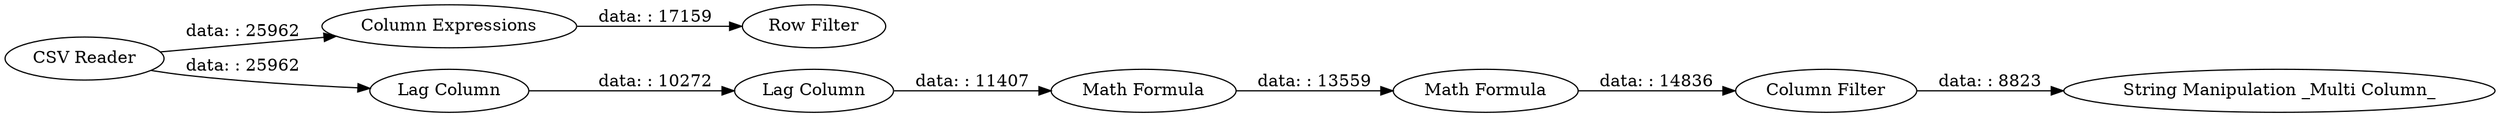 digraph {
	"1880418356228281696_9" [label="Column Expressions"]
	"1880418356228281696_10" [label="Row Filter"]
	"1880418356228281696_5" [label="Math Formula"]
	"1880418356228281696_2" [label="Lag Column"]
	"1880418356228281696_1" [label="CSV Reader"]
	"1880418356228281696_6" [label="Column Filter"]
	"1880418356228281696_8" [label="String Manipulation _Multi Column_"]
	"1880418356228281696_3" [label="Lag Column"]
	"1880418356228281696_4" [label="Math Formula"]
	"1880418356228281696_1" -> "1880418356228281696_2" [label="data: : 25962"]
	"1880418356228281696_3" -> "1880418356228281696_4" [label="data: : 11407"]
	"1880418356228281696_9" -> "1880418356228281696_10" [label="data: : 17159"]
	"1880418356228281696_1" -> "1880418356228281696_9" [label="data: : 25962"]
	"1880418356228281696_6" -> "1880418356228281696_8" [label="data: : 8823"]
	"1880418356228281696_5" -> "1880418356228281696_6" [label="data: : 14836"]
	"1880418356228281696_2" -> "1880418356228281696_3" [label="data: : 10272"]
	"1880418356228281696_4" -> "1880418356228281696_5" [label="data: : 13559"]
	rankdir=LR
}
